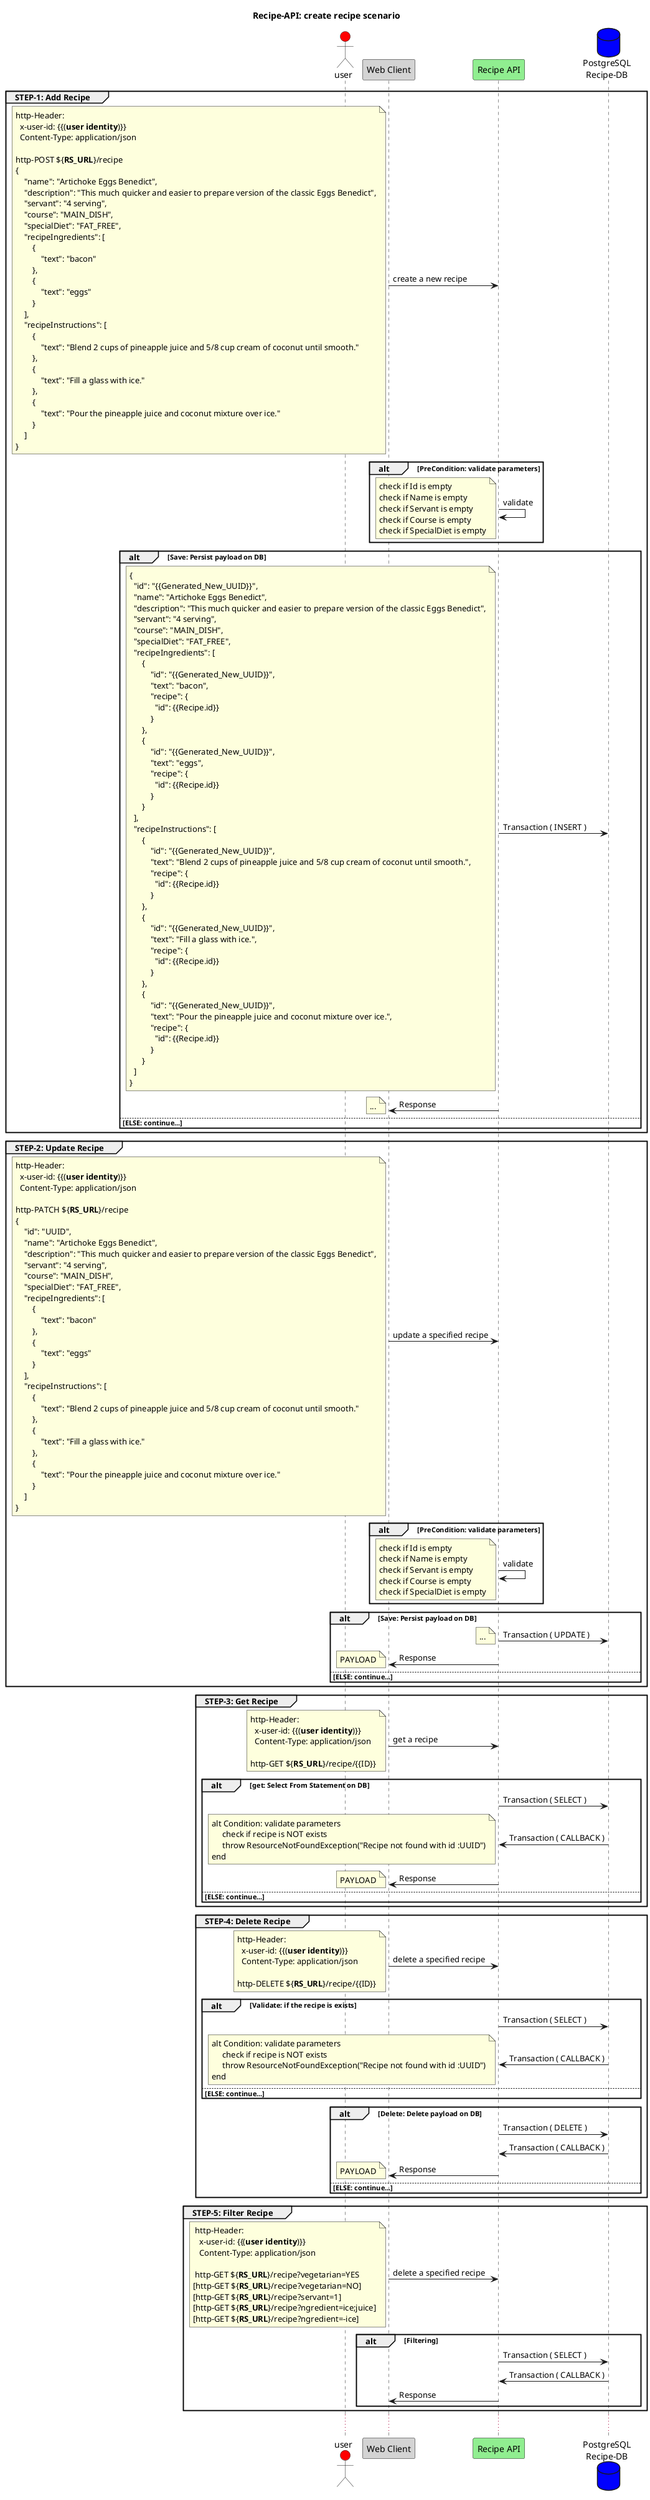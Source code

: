 @startuml ABN-AMRO-Recipe-API

title Recipe-API: create recipe scenario

actor user #red
participant "Web Client" as CL #lightgrey
participant "Recipe API" as RS #lightgreen
database "PostgreSQL\nRecipe-DB" as DB #blue

group STEP-1: Add Recipe
    CL   ->   RS       : create a new recipe
    note left
      http-Header:
        x-user-id: {{(**user identity**)}}
        Content-Type: application/json

      http-POST ${**RS_URL**}/recipe
      {
          "name": "Artichoke Eggs Benedict",
          "description": "This much quicker and easier to prepare version of the classic Eggs Benedict",
          "servant": "4 serving",
          "course": "MAIN_DISH",
          "specialDiet": "FAT_FREE",
          "recipeIngredients": [
              {
                  "text": "bacon"
              },
              {
                  "text": "eggs"
              }
          ],
          "recipeInstructions": [
              {
                  "text": "Blend 2 cups of pineapple juice and 5/8 cup cream of coconut until smooth."
              },
              {
                  "text": "Fill a glass with ice."
              },
              {
                  "text": "Pour the pineapple juice and coconut mixture over ice."
              }
          ]
      }
    end note

    alt PreCondition: validate parameters
        RS   ->   RS       : validate
        note left
            check if Id is empty
            check if Name is empty
            check if Servant is empty
            check if Course is empty
            check if SpecialDiet is empty
        end note
    end

    alt Save: Persist payload on DB
        RS   ->   DB : Transaction ( INSERT )
        note left
            {
              "id": "{{Generated_New_UUID}}",
              "name": "Artichoke Eggs Benedict",
              "description": "This much quicker and easier to prepare version of the classic Eggs Benedict",
              "servant": "4 serving",
              "course": "MAIN_DISH",
              "specialDiet": "FAT_FREE",
              "recipeIngredients": [
                  {
                      "id": "{{Generated_New_UUID}}",
                      "text": "bacon",
                      "recipe": {
                        "id": {{Recipe.id}}
                      }
                  },
                  {
                      "id": "{{Generated_New_UUID}}",
                      "text": "eggs",
                      "recipe": {
                        "id": {{Recipe.id}}
                      }
                  }
              ],
              "recipeInstructions": [
                  {
                      "id": "{{Generated_New_UUID}}",
                      "text": "Blend 2 cups of pineapple juice and 5/8 cup cream of coconut until smooth.",
                      "recipe": {
                        "id": {{Recipe.id}}
                      }
                  },
                  {
                      "id": "{{Generated_New_UUID}}",
                      "text": "Fill a glass with ice.",
                      "recipe": {
                        "id": {{Recipe.id}}
                      }
                  },
                  {
                      "id": "{{Generated_New_UUID}}",
                      "text": "Pour the pineapple juice and coconut mixture over ice.",
                      "recipe": {
                        "id": {{Recipe.id}}
                      }
                  }
              ]
            }
        end note
        RS   ->   CL  : Response
        note left
            ...
        end note
    else ELSE: continue...
    end

end group

group STEP-2: Update Recipe
    CL   ->   RS       : update a specified recipe
    note left
      http-Header:
        x-user-id: {{(**user identity**)}}
        Content-Type: application/json

      http-PATCH ${**RS_URL**}/recipe
      {
          "id": "UUID",
          "name": "Artichoke Eggs Benedict",
          "description": "This much quicker and easier to prepare version of the classic Eggs Benedict",
          "servant": "4 serving",
          "course": "MAIN_DISH",
          "specialDiet": "FAT_FREE",
          "recipeIngredients": [
              {
                  "text": "bacon"
              },
              {
                  "text": "eggs"
              }
          ],
          "recipeInstructions": [
              {
                  "text": "Blend 2 cups of pineapple juice and 5/8 cup cream of coconut until smooth."
              },
              {
                  "text": "Fill a glass with ice."
              },
              {
                  "text": "Pour the pineapple juice and coconut mixture over ice."
              }
          ]
      }
    end note

    alt PreCondition: validate parameters
        RS   ->   RS       : validate
        note left
            check if Id is empty
            check if Name is empty
            check if Servant is empty
            check if Course is empty
            check if SpecialDiet is empty
        end note
    end

    alt Save: Persist payload on DB
        RS   ->   DB : Transaction ( UPDATE )
        note left
            ...
        end note
        RS   ->   CL  : Response
        note left
            PAYLOAD
        end note
    else ELSE: continue...
    end

end group

group STEP-3: Get Recipe
    CL   ->   RS       : get a recipe
    note left
      http-Header:
        x-user-id: {{(**user identity**)}}
        Content-Type: application/json

      http-GET ${**RS_URL**}/recipe/{{ID}}
    end note

    alt get: Select From Statement on DB
        RS   ->   DB : Transaction ( SELECT )
        DB   ->   RS : Transaction ( CALLBACK )

        note left
            alt Condition: validate parameters
                 check if recipe is NOT exists
                 throw ResourceNotFoundException("Recipe not found with id :UUID")
            end
        end note

        RS   ->   CL  : Response
        note left
            PAYLOAD
        end note
    else ELSE: continue...
    end

end group

group STEP-4: Delete Recipe
    CL   ->   RS       : delete a specified recipe
    note left
      http-Header:
        x-user-id: {{(**user identity**)}}
        Content-Type: application/json

      http-DELETE ${**RS_URL**}/recipe/{{ID}}
    end note

    alt Validate: if the recipe is exists
        RS   ->   DB : Transaction ( SELECT )
        DB   ->   RS : Transaction ( CALLBACK )

        note left
            alt Condition: validate parameters
                 check if recipe is NOT exists
                 throw ResourceNotFoundException("Recipe not found with id :UUID")
            end
        end note
    else ELSE: continue...
    end

    alt Delete: Delete payload on DB
        RS   ->   DB : Transaction ( DELETE )
        DB   ->   RS : Transaction ( CALLBACK )
        RS   ->   CL : Response
        note left
            PAYLOAD
        end note
    else ELSE: continue...
    end

end group

group STEP-5: Filter Recipe
    CL   ->   RS       : delete a specified recipe
    note left
      http-Header:
        x-user-id: {{(**user identity**)}}
        Content-Type: application/json

      http-GET ${**RS_URL**}/recipe?vegetarian=YES
     [http-GET ${**RS_URL**}/recipe?vegetarian=NO]
     [http-GET ${**RS_URL**}/recipe?servant=1]
     [http-GET ${**RS_URL**}/recipe?ngredient=ice;juice]
     [http-GET ${**RS_URL**}/recipe?ngredient=-ice]
    end note

    alt Filtering
        RS   ->   DB : Transaction ( SELECT )
        DB   ->   RS : Transaction ( CALLBACK )
        RS   ->   CL : Response
     end

end group

...
@enduml

